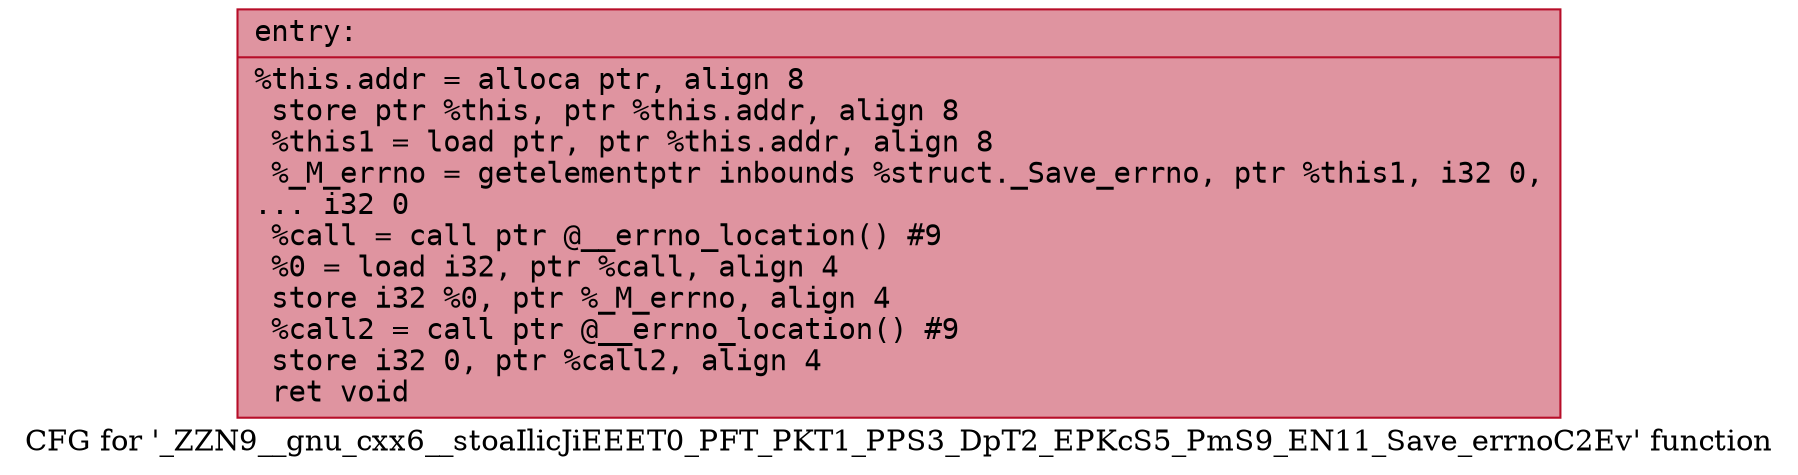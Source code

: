 digraph "CFG for '_ZZN9__gnu_cxx6__stoaIlicJiEEET0_PFT_PKT1_PPS3_DpT2_EPKcS5_PmS9_EN11_Save_errnoC2Ev' function" {
	label="CFG for '_ZZN9__gnu_cxx6__stoaIlicJiEEET0_PFT_PKT1_PPS3_DpT2_EPKcS5_PmS9_EN11_Save_errnoC2Ev' function";

	Node0x5558b7fff900 [shape=record,color="#b70d28ff", style=filled, fillcolor="#b70d2870" fontname="Courier",label="{entry:\l|  %this.addr = alloca ptr, align 8\l  store ptr %this, ptr %this.addr, align 8\l  %this1 = load ptr, ptr %this.addr, align 8\l  %_M_errno = getelementptr inbounds %struct._Save_errno, ptr %this1, i32 0,\l... i32 0\l  %call = call ptr @__errno_location() #9\l  %0 = load i32, ptr %call, align 4\l  store i32 %0, ptr %_M_errno, align 4\l  %call2 = call ptr @__errno_location() #9\l  store i32 0, ptr %call2, align 4\l  ret void\l}"];
}
